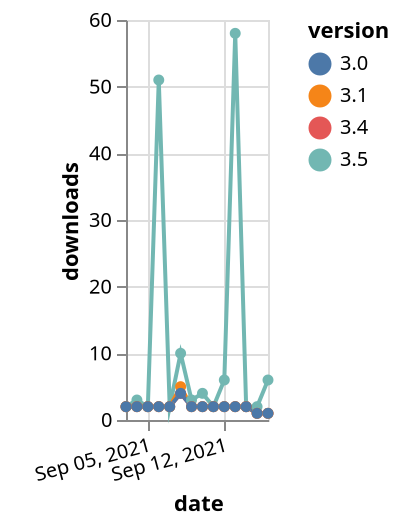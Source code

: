 {"$schema": "https://vega.github.io/schema/vega-lite/v5.json", "description": "A simple bar chart with embedded data.", "data": {"values": [{"date": "2021-09-03", "total": 11377, "delta": 2, "version": "3.5"}, {"date": "2021-09-04", "total": 11380, "delta": 3, "version": "3.5"}, {"date": "2021-09-05", "total": 11382, "delta": 2, "version": "3.5"}, {"date": "2021-09-06", "total": 11433, "delta": 51, "version": "3.5"}, {"date": "2021-09-07", "total": 11435, "delta": 2, "version": "3.5"}, {"date": "2021-09-08", "total": 11445, "delta": 10, "version": "3.5"}, {"date": "2021-09-09", "total": 11448, "delta": 3, "version": "3.5"}, {"date": "2021-09-10", "total": 11452, "delta": 4, "version": "3.5"}, {"date": "2021-09-11", "total": 11454, "delta": 2, "version": "3.5"}, {"date": "2021-09-12", "total": 11460, "delta": 6, "version": "3.5"}, {"date": "2021-09-13", "total": 11518, "delta": 58, "version": "3.5"}, {"date": "2021-09-14", "total": 11520, "delta": 2, "version": "3.5"}, {"date": "2021-09-15", "total": 11522, "delta": 2, "version": "3.5"}, {"date": "2021-09-16", "total": 11528, "delta": 6, "version": "3.5"}, {"date": "2021-09-03", "total": 6294, "delta": 2, "version": "3.4"}, {"date": "2021-09-04", "total": 6296, "delta": 2, "version": "3.4"}, {"date": "2021-09-05", "total": 6298, "delta": 2, "version": "3.4"}, {"date": "2021-09-06", "total": 6300, "delta": 2, "version": "3.4"}, {"date": "2021-09-07", "total": 6302, "delta": 2, "version": "3.4"}, {"date": "2021-09-08", "total": 6306, "delta": 4, "version": "3.4"}, {"date": "2021-09-09", "total": 6308, "delta": 2, "version": "3.4"}, {"date": "2021-09-10", "total": 6310, "delta": 2, "version": "3.4"}, {"date": "2021-09-11", "total": 6312, "delta": 2, "version": "3.4"}, {"date": "2021-09-12", "total": 6314, "delta": 2, "version": "3.4"}, {"date": "2021-09-13", "total": 6316, "delta": 2, "version": "3.4"}, {"date": "2021-09-14", "total": 6318, "delta": 2, "version": "3.4"}, {"date": "2021-09-15", "total": 6319, "delta": 1, "version": "3.4"}, {"date": "2021-09-16", "total": 6320, "delta": 1, "version": "3.4"}, {"date": "2021-09-03", "total": 3530, "delta": 2, "version": "3.1"}, {"date": "2021-09-04", "total": 3532, "delta": 2, "version": "3.1"}, {"date": "2021-09-05", "total": 3534, "delta": 2, "version": "3.1"}, {"date": "2021-09-06", "total": 3536, "delta": 2, "version": "3.1"}, {"date": "2021-09-07", "total": 3538, "delta": 2, "version": "3.1"}, {"date": "2021-09-08", "total": 3543, "delta": 5, "version": "3.1"}, {"date": "2021-09-09", "total": 3545, "delta": 2, "version": "3.1"}, {"date": "2021-09-10", "total": 3547, "delta": 2, "version": "3.1"}, {"date": "2021-09-11", "total": 3549, "delta": 2, "version": "3.1"}, {"date": "2021-09-12", "total": 3551, "delta": 2, "version": "3.1"}, {"date": "2021-09-13", "total": 3553, "delta": 2, "version": "3.1"}, {"date": "2021-09-14", "total": 3555, "delta": 2, "version": "3.1"}, {"date": "2021-09-15", "total": 3556, "delta": 1, "version": "3.1"}, {"date": "2021-09-16", "total": 3557, "delta": 1, "version": "3.1"}, {"date": "2021-09-03", "total": 3009, "delta": 2, "version": "3.0"}, {"date": "2021-09-04", "total": 3011, "delta": 2, "version": "3.0"}, {"date": "2021-09-05", "total": 3013, "delta": 2, "version": "3.0"}, {"date": "2021-09-06", "total": 3015, "delta": 2, "version": "3.0"}, {"date": "2021-09-07", "total": 3017, "delta": 2, "version": "3.0"}, {"date": "2021-09-08", "total": 3021, "delta": 4, "version": "3.0"}, {"date": "2021-09-09", "total": 3023, "delta": 2, "version": "3.0"}, {"date": "2021-09-10", "total": 3025, "delta": 2, "version": "3.0"}, {"date": "2021-09-11", "total": 3027, "delta": 2, "version": "3.0"}, {"date": "2021-09-12", "total": 3029, "delta": 2, "version": "3.0"}, {"date": "2021-09-13", "total": 3031, "delta": 2, "version": "3.0"}, {"date": "2021-09-14", "total": 3033, "delta": 2, "version": "3.0"}, {"date": "2021-09-15", "total": 3034, "delta": 1, "version": "3.0"}, {"date": "2021-09-16", "total": 3035, "delta": 1, "version": "3.0"}]}, "width": "container", "mark": {"type": "line", "point": {"filled": true}}, "encoding": {"x": {"field": "date", "type": "temporal", "timeUnit": "yearmonthdate", "title": "date", "axis": {"labelAngle": -15}}, "y": {"field": "delta", "type": "quantitative", "title": "downloads"}, "color": {"field": "version", "type": "nominal"}, "tooltip": {"field": "delta"}}}